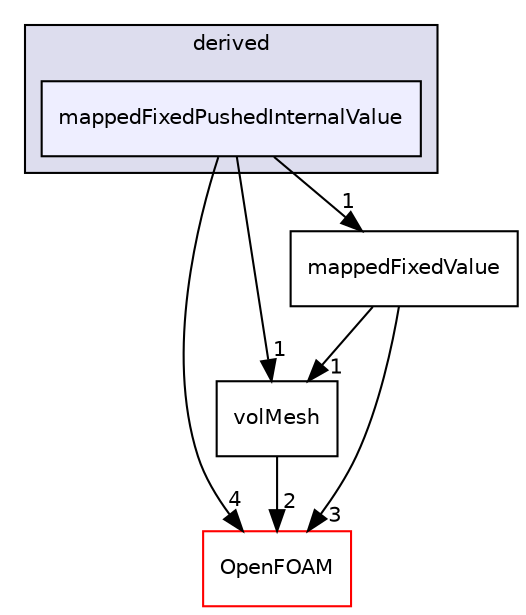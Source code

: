 digraph "src/finiteVolume/fields/fvPatchFields/derived/mappedFixedPushedInternalValue" {
  bgcolor=transparent;
  compound=true
  node [ fontsize="10", fontname="Helvetica"];
  edge [ labelfontsize="10", labelfontname="Helvetica"];
  subgraph clusterdir_ece9aa6b5af9a7776a75b0c1993b0910 {
    graph [ bgcolor="#ddddee", pencolor="black", label="derived" fontname="Helvetica", fontsize="10", URL="dir_ece9aa6b5af9a7776a75b0c1993b0910.html"]
  dir_74dd5e7920fead099118e72992123107 [shape=box, label="mappedFixedPushedInternalValue", style="filled", fillcolor="#eeeeff", pencolor="black", URL="dir_74dd5e7920fead099118e72992123107.html"];
  }
  dir_1a4209badf8dc5d7c181708103efea60 [shape=box label="volMesh" URL="dir_1a4209badf8dc5d7c181708103efea60.html"];
  dir_c5473ff19b20e6ec4dfe5c310b3778a8 [shape=box label="OpenFOAM" color="red" URL="dir_c5473ff19b20e6ec4dfe5c310b3778a8.html"];
  dir_ff7f03b23ae9c4ea573aec79a50e9708 [shape=box label="mappedFixedValue" URL="dir_ff7f03b23ae9c4ea573aec79a50e9708.html"];
  dir_1a4209badf8dc5d7c181708103efea60->dir_c5473ff19b20e6ec4dfe5c310b3778a8 [headlabel="2", labeldistance=1.5 headhref="dir_001259_002151.html"];
  dir_74dd5e7920fead099118e72992123107->dir_1a4209badf8dc5d7c181708103efea60 [headlabel="1", labeldistance=1.5 headhref="dir_000951_001259.html"];
  dir_74dd5e7920fead099118e72992123107->dir_c5473ff19b20e6ec4dfe5c310b3778a8 [headlabel="4", labeldistance=1.5 headhref="dir_000951_002151.html"];
  dir_74dd5e7920fead099118e72992123107->dir_ff7f03b23ae9c4ea573aec79a50e9708 [headlabel="1", labeldistance=1.5 headhref="dir_000951_000952.html"];
  dir_ff7f03b23ae9c4ea573aec79a50e9708->dir_1a4209badf8dc5d7c181708103efea60 [headlabel="1", labeldistance=1.5 headhref="dir_000952_001259.html"];
  dir_ff7f03b23ae9c4ea573aec79a50e9708->dir_c5473ff19b20e6ec4dfe5c310b3778a8 [headlabel="3", labeldistance=1.5 headhref="dir_000952_002151.html"];
}
